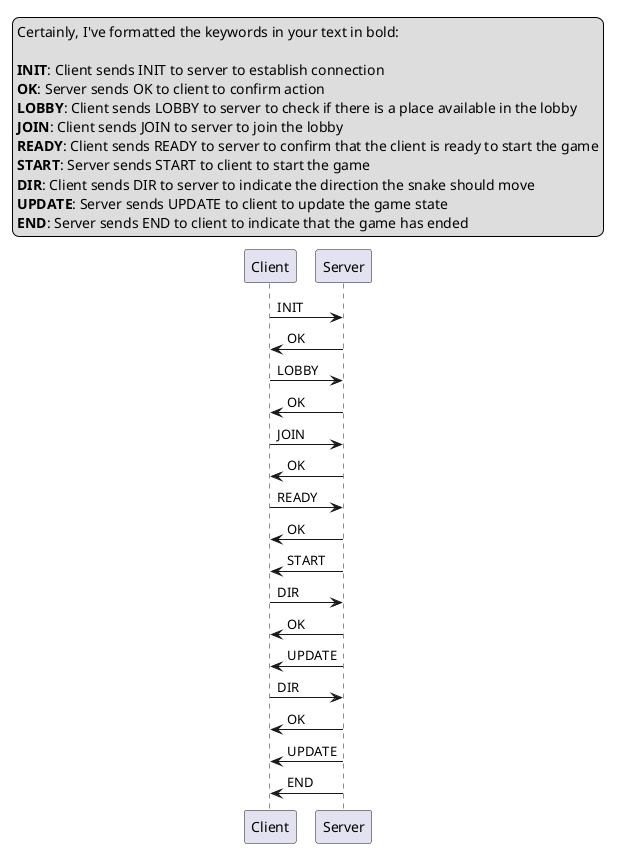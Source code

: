 
@startuml Loop of Legends: The Multi-Snake Challenge

legend top
Certainly, I've formatted the keywords in your text in bold:

**INIT**: Client sends INIT to server to establish connection
**OK**: Server sends OK to client to confirm action
**LOBBY**: Client sends LOBBY to server to check if there is a place available in the lobby
**JOIN**: Client sends JOIN to server to join the lobby
**READY**: Client sends READY to server to confirm that the client is ready to start the game
**START**: Server sends START to client to start the game
**DIR**: Client sends DIR to server to indicate the direction the snake should move
**UPDATE**: Server sends UPDATE to client to update the game state
**END**: Server sends END to client to indicate that the game has ended
endlegend

Client -> Server :INIT
Server -> Client :OK
Client -> Server :LOBBY
Server -> Client :OK
Client -> Server :JOIN
Server -> Client :OK
Client -> Server :READY
Server -> Client :OK
Server -> Client :START
Client -> Server :DIR
Server -> Client :OK
Server -> Client :UPDATE
Client -> Server :DIR
Server -> Client :OK
Server -> Client :UPDATE
Server -> Client :END
@enduml
```